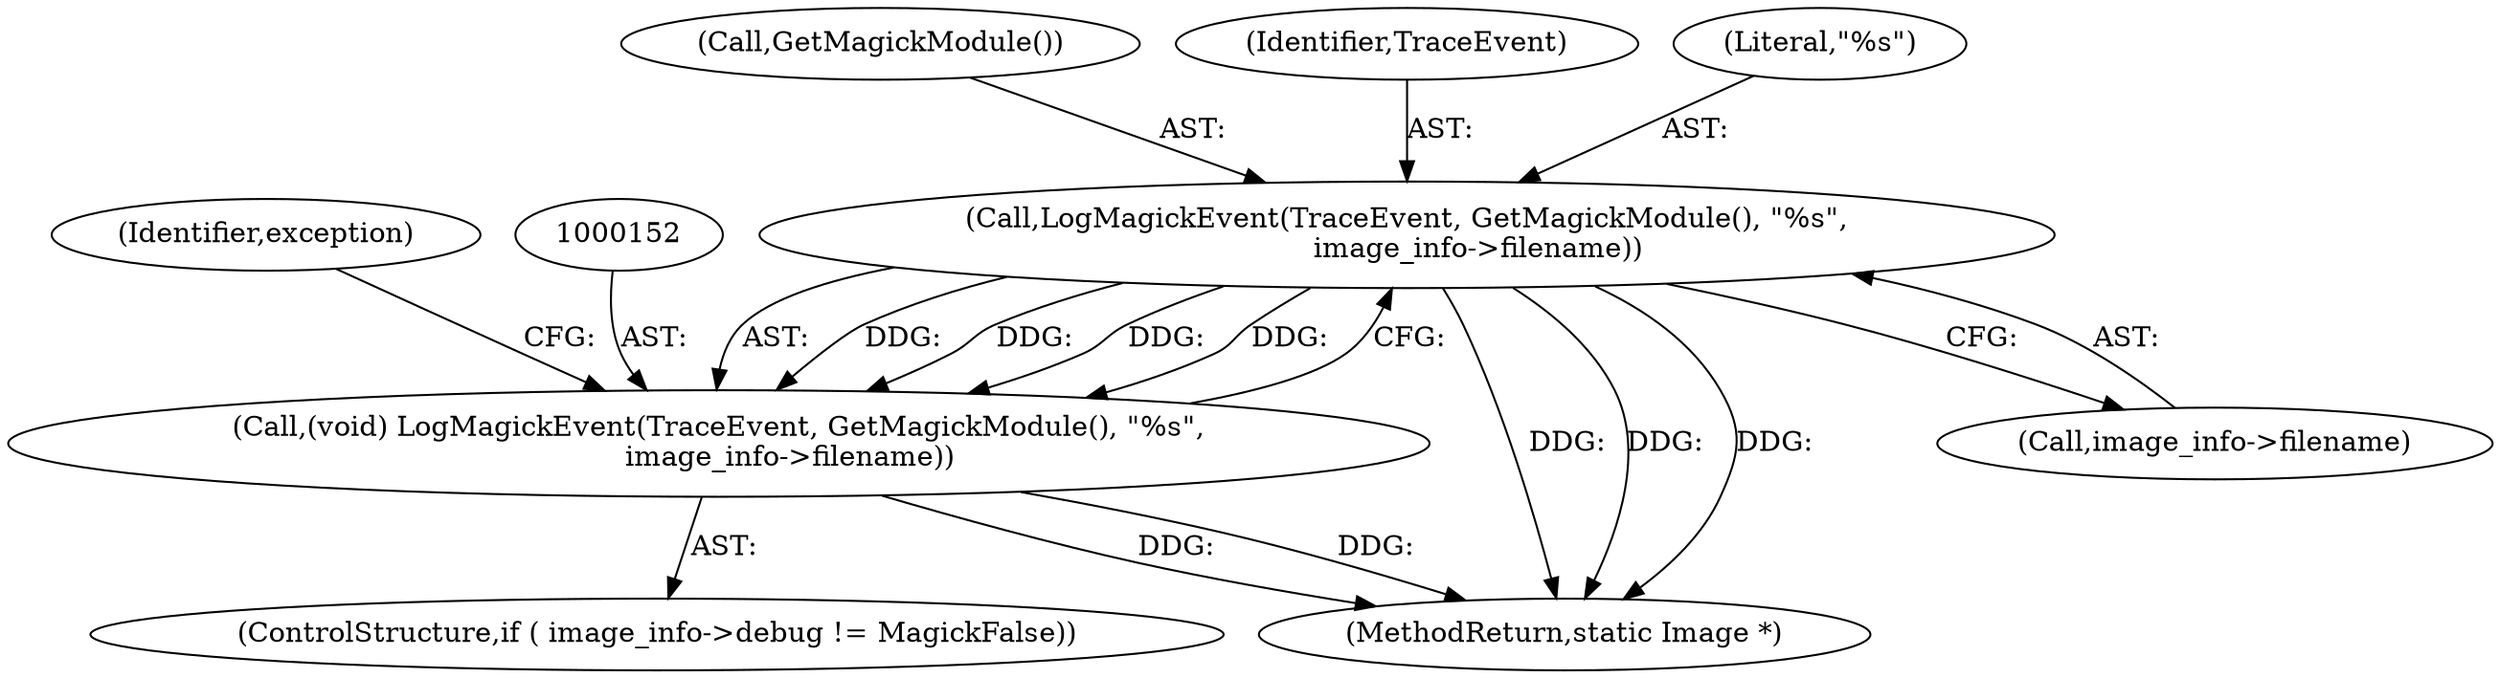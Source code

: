 digraph "0_ImageMagick_f6e9d0d9955e85bdd7540b251cd50d598dacc5e6_26@pointer" {
"1000153" [label="(Call,LogMagickEvent(TraceEvent, GetMagickModule(), \"%s\",\n                image_info->filename))"];
"1000151" [label="(Call,(void) LogMagickEvent(TraceEvent, GetMagickModule(), \"%s\",\n                image_info->filename))"];
"1000155" [label="(Call,GetMagickModule())"];
"1000154" [label="(Identifier,TraceEvent)"];
"1000156" [label="(Literal,\"%s\")"];
"1000151" [label="(Call,(void) LogMagickEvent(TraceEvent, GetMagickModule(), \"%s\",\n                image_info->filename))"];
"1000900" [label="(MethodReturn,static Image *)"];
"1000153" [label="(Call,LogMagickEvent(TraceEvent, GetMagickModule(), \"%s\",\n                image_info->filename))"];
"1000157" [label="(Call,image_info->filename)"];
"1000162" [label="(Identifier,exception)"];
"1000145" [label="(ControlStructure,if ( image_info->debug != MagickFalse))"];
"1000153" -> "1000151"  [label="AST: "];
"1000153" -> "1000157"  [label="CFG: "];
"1000154" -> "1000153"  [label="AST: "];
"1000155" -> "1000153"  [label="AST: "];
"1000156" -> "1000153"  [label="AST: "];
"1000157" -> "1000153"  [label="AST: "];
"1000151" -> "1000153"  [label="CFG: "];
"1000153" -> "1000900"  [label="DDG: "];
"1000153" -> "1000900"  [label="DDG: "];
"1000153" -> "1000900"  [label="DDG: "];
"1000153" -> "1000151"  [label="DDG: "];
"1000153" -> "1000151"  [label="DDG: "];
"1000153" -> "1000151"  [label="DDG: "];
"1000153" -> "1000151"  [label="DDG: "];
"1000151" -> "1000145"  [label="AST: "];
"1000152" -> "1000151"  [label="AST: "];
"1000162" -> "1000151"  [label="CFG: "];
"1000151" -> "1000900"  [label="DDG: "];
"1000151" -> "1000900"  [label="DDG: "];
}
